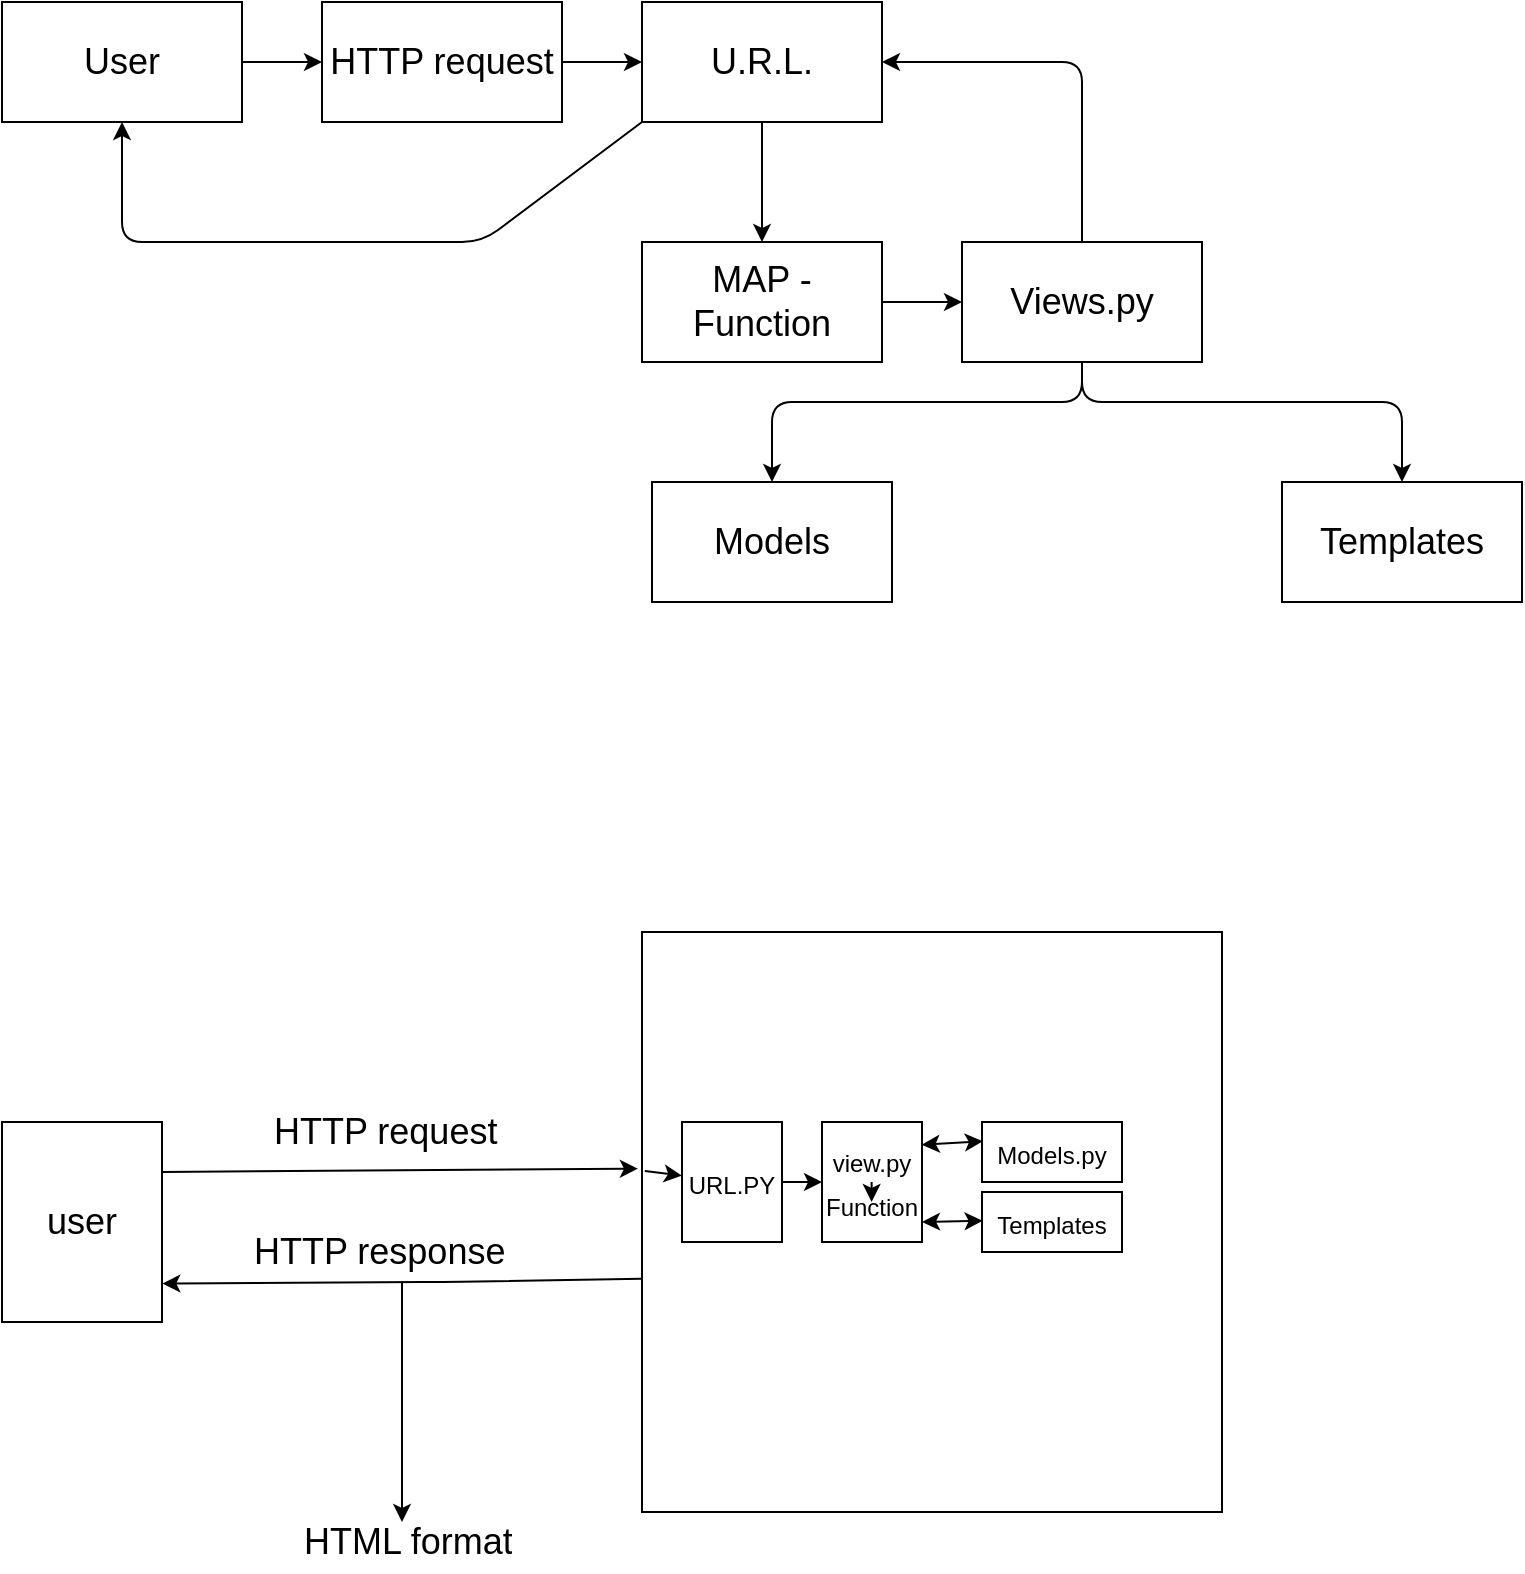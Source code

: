 <mxfile>
    <diagram id="IX47FXmw7DKLHKdvSKM5" name="Page-1">
        <mxGraphModel dx="1021" dy="611" grid="1" gridSize="10" guides="1" tooltips="1" connect="1" arrows="1" fold="1" page="1" pageScale="1" pageWidth="850" pageHeight="1100" math="0" shadow="0">
            <root>
                <mxCell id="0"/>
                <mxCell id="1" parent="0"/>
                <mxCell id="2" value="&lt;font style=&quot;font-size: 18px;&quot;&gt;User&lt;/font&gt;" style="rounded=0;whiteSpace=wrap;html=1;" parent="1" vertex="1">
                    <mxGeometry x="40" y="40" width="120" height="60" as="geometry"/>
                </mxCell>
                <mxCell id="3" value="" style="endArrow=classic;html=1;fontSize=18;exitX=1;exitY=0.5;exitDx=0;exitDy=0;" parent="1" source="2" target="4" edge="1">
                    <mxGeometry width="50" height="50" relative="1" as="geometry">
                        <mxPoint x="400" y="340" as="sourcePoint"/>
                        <mxPoint x="240" y="70" as="targetPoint"/>
                        <Array as="points"/>
                    </mxGeometry>
                </mxCell>
                <mxCell id="6" style="edgeStyle=none;html=1;exitX=1;exitY=0.5;exitDx=0;exitDy=0;entryX=0;entryY=0.5;entryDx=0;entryDy=0;fontSize=18;" parent="1" source="4" target="5" edge="1">
                    <mxGeometry relative="1" as="geometry"/>
                </mxCell>
                <mxCell id="4" value="HTTP request" style="rounded=0;whiteSpace=wrap;html=1;fontSize=18;" parent="1" vertex="1">
                    <mxGeometry x="200" y="40" width="120" height="60" as="geometry"/>
                </mxCell>
                <mxCell id="7" style="edgeStyle=none;html=1;fontSize=18;" parent="1" source="5" target="8" edge="1">
                    <mxGeometry relative="1" as="geometry">
                        <mxPoint x="420" y="160" as="targetPoint"/>
                    </mxGeometry>
                </mxCell>
                <mxCell id="20" style="edgeStyle=none;html=1;exitX=0;exitY=1;exitDx=0;exitDy=0;fontSize=18;entryX=0.5;entryY=1;entryDx=0;entryDy=0;" parent="1" source="5" target="2" edge="1">
                    <mxGeometry relative="1" as="geometry">
                        <mxPoint x="100" y="160" as="targetPoint"/>
                        <Array as="points">
                            <mxPoint x="280" y="160"/>
                            <mxPoint x="100" y="160"/>
                        </Array>
                    </mxGeometry>
                </mxCell>
                <mxCell id="5" value="U.R.L." style="rounded=0;whiteSpace=wrap;html=1;fontSize=18;" parent="1" vertex="1">
                    <mxGeometry x="360" y="40" width="120" height="60" as="geometry"/>
                </mxCell>
                <mxCell id="10" value="" style="edgeStyle=none;html=1;fontSize=18;" parent="1" source="8" target="9" edge="1">
                    <mxGeometry relative="1" as="geometry"/>
                </mxCell>
                <mxCell id="8" value="MAP - Function" style="rounded=0;whiteSpace=wrap;html=1;fontSize=18;" parent="1" vertex="1">
                    <mxGeometry x="360" y="160" width="120" height="60" as="geometry"/>
                </mxCell>
                <mxCell id="19" style="edgeStyle=none;html=1;fontSize=18;entryX=1;entryY=0.5;entryDx=0;entryDy=0;" parent="1" source="9" target="5" edge="1">
                    <mxGeometry relative="1" as="geometry">
                        <mxPoint x="580" y="60" as="targetPoint"/>
                        <Array as="points">
                            <mxPoint x="580" y="70"/>
                        </Array>
                    </mxGeometry>
                </mxCell>
                <mxCell id="9" value="Views.py" style="whiteSpace=wrap;html=1;fontSize=18;rounded=0;" parent="1" vertex="1">
                    <mxGeometry x="520" y="160" width="120" height="60" as="geometry"/>
                </mxCell>
                <mxCell id="11" value="Models" style="rounded=0;whiteSpace=wrap;html=1;fontSize=18;" parent="1" vertex="1">
                    <mxGeometry x="365" y="280" width="120" height="60" as="geometry"/>
                </mxCell>
                <mxCell id="13" value="Templates" style="rounded=0;whiteSpace=wrap;html=1;fontSize=18;" parent="1" vertex="1">
                    <mxGeometry x="680" y="280" width="120" height="60" as="geometry"/>
                </mxCell>
                <mxCell id="16" value="" style="edgeStyle=none;html=1;fontSize=18;exitX=0.5;exitY=1;exitDx=0;exitDy=0;entryX=0.5;entryY=0;entryDx=0;entryDy=0;" parent="1" source="9" target="13" edge="1">
                    <mxGeometry relative="1" as="geometry">
                        <mxPoint x="590" y="230" as="sourcePoint"/>
                        <mxPoint x="590" y="290" as="targetPoint"/>
                        <Array as="points">
                            <mxPoint x="580" y="240"/>
                            <mxPoint x="640" y="240"/>
                            <mxPoint x="740" y="240"/>
                        </Array>
                    </mxGeometry>
                </mxCell>
                <mxCell id="17" value="" style="edgeStyle=none;html=1;fontSize=18;exitX=0.5;exitY=1;exitDx=0;exitDy=0;entryX=0.5;entryY=0;entryDx=0;entryDy=0;" parent="1" source="9" target="11" edge="1">
                    <mxGeometry relative="1" as="geometry">
                        <mxPoint x="265" y="230" as="sourcePoint"/>
                        <mxPoint x="425" y="290" as="targetPoint"/>
                        <Array as="points">
                            <mxPoint x="580" y="240"/>
                            <mxPoint x="425" y="240"/>
                        </Array>
                    </mxGeometry>
                </mxCell>
                <mxCell id="25" style="edgeStyle=none;html=1;exitX=1;exitY=0.25;exitDx=0;exitDy=0;entryX=-0.007;entryY=0.408;entryDx=0;entryDy=0;entryPerimeter=0;fontSize=18;" edge="1" parent="1" source="21" target="22">
                    <mxGeometry relative="1" as="geometry"/>
                </mxCell>
                <mxCell id="21" value="&lt;font style=&quot;font-size: 18px;&quot;&gt;user&lt;/font&gt;" style="rounded=0;whiteSpace=wrap;html=1;" vertex="1" parent="1">
                    <mxGeometry x="40" y="600" width="80" height="100" as="geometry"/>
                </mxCell>
                <mxCell id="27" style="edgeStyle=none;html=1;fontSize=18;exitX=-0.001;exitY=0.598;exitDx=0;exitDy=0;exitPerimeter=0;entryX=1.002;entryY=0.808;entryDx=0;entryDy=0;entryPerimeter=0;" edge="1" parent="1" source="22" target="21">
                    <mxGeometry relative="1" as="geometry">
                        <Array as="points">
                            <mxPoint x="260" y="680"/>
                        </Array>
                    </mxGeometry>
                </mxCell>
                <mxCell id="22" value="" style="whiteSpace=wrap;html=1;aspect=fixed;fontSize=18;" vertex="1" parent="1">
                    <mxGeometry x="360" y="505" width="290" height="290" as="geometry"/>
                </mxCell>
                <mxCell id="26" value="HTTP request" style="text;strokeColor=none;fillColor=none;align=left;verticalAlign=middle;spacingLeft=4;spacingRight=4;overflow=hidden;points=[[0,0.5],[1,0.5]];portConstraint=eastwest;rotatable=0;whiteSpace=wrap;html=1;fontSize=18;" vertex="1" parent="1">
                    <mxGeometry x="170" y="590" width="150" height="30" as="geometry"/>
                </mxCell>
                <mxCell id="28" value="" style="endArrow=classic;html=1;fontSize=18;" edge="1" parent="1">
                    <mxGeometry width="50" height="50" relative="1" as="geometry">
                        <mxPoint x="240" y="680" as="sourcePoint"/>
                        <mxPoint x="240" y="800" as="targetPoint"/>
                        <Array as="points"/>
                    </mxGeometry>
                </mxCell>
                <mxCell id="29" value="HTTP response" style="text;strokeColor=none;fillColor=none;align=left;verticalAlign=middle;spacingLeft=4;spacingRight=4;overflow=hidden;points=[[0,0.5],[1,0.5]];portConstraint=eastwest;rotatable=0;whiteSpace=wrap;html=1;fontSize=18;" vertex="1" parent="1">
                    <mxGeometry x="160" y="650" width="150" height="30" as="geometry"/>
                </mxCell>
                <mxCell id="30" value="HTML format" style="text;strokeColor=none;fillColor=none;align=left;verticalAlign=middle;spacingLeft=4;spacingRight=4;overflow=hidden;points=[[0,0.5],[1,0.5]];portConstraint=eastwest;rotatable=0;whiteSpace=wrap;html=1;fontSize=18;" vertex="1" parent="1">
                    <mxGeometry x="185" y="795" width="150" height="30" as="geometry"/>
                </mxCell>
                <mxCell id="31" value="" style="endArrow=classic;html=1;fontSize=18;exitX=0.005;exitY=0.412;exitDx=0;exitDy=0;exitPerimeter=0;" edge="1" parent="1" source="22" target="32">
                    <mxGeometry width="50" height="50" relative="1" as="geometry">
                        <mxPoint x="410" y="670" as="sourcePoint"/>
                        <mxPoint x="390" y="624" as="targetPoint"/>
                    </mxGeometry>
                </mxCell>
                <mxCell id="34" value="" style="edgeStyle=none;html=1;fontSize=18;" edge="1" parent="1" source="32" target="33">
                    <mxGeometry relative="1" as="geometry"/>
                </mxCell>
                <mxCell id="32" value="&lt;font style=&quot;font-size: 12px;&quot;&gt;URL.PY&lt;/font&gt;" style="rounded=0;whiteSpace=wrap;html=1;fontSize=18;" vertex="1" parent="1">
                    <mxGeometry x="380" y="600" width="50" height="60" as="geometry"/>
                </mxCell>
                <mxCell id="33" value="&lt;font style=&quot;font-size: 12px;&quot;&gt;view.py&lt;br&gt;Function&lt;br&gt;&lt;/font&gt;" style="rounded=0;whiteSpace=wrap;html=1;fontSize=18;" vertex="1" parent="1">
                    <mxGeometry x="450" y="600" width="50" height="60" as="geometry"/>
                </mxCell>
                <mxCell id="36" value="&lt;font style=&quot;font-size: 12px;&quot;&gt;Models.py&lt;br&gt;&lt;/font&gt;" style="rounded=0;whiteSpace=wrap;html=1;fontSize=18;" vertex="1" parent="1">
                    <mxGeometry x="530" y="600" width="70" height="30" as="geometry"/>
                </mxCell>
                <mxCell id="38" value="" style="endArrow=classic;startArrow=classic;html=1;fontSize=12;exitX=0.997;exitY=0.19;exitDx=0;exitDy=0;exitPerimeter=0;entryX=0.006;entryY=0.323;entryDx=0;entryDy=0;entryPerimeter=0;" edge="1" parent="1" source="33" target="36">
                    <mxGeometry width="50" height="50" relative="1" as="geometry">
                        <mxPoint x="510" y="650" as="sourcePoint"/>
                        <mxPoint x="560" y="600" as="targetPoint"/>
                    </mxGeometry>
                </mxCell>
                <mxCell id="40" value="" style="endArrow=classic;startArrow=classic;html=1;fontSize=12;exitX=1;exitY=0.333;exitDx=0;exitDy=0;exitPerimeter=0;entryX=0.006;entryY=0.323;entryDx=0;entryDy=0;entryPerimeter=0;" edge="1" parent="1">
                    <mxGeometry width="50" height="50" relative="1" as="geometry">
                        <mxPoint x="500" y="650.0" as="sourcePoint"/>
                        <mxPoint x="530.3" y="649.4" as="targetPoint"/>
                    </mxGeometry>
                </mxCell>
                <mxCell id="41" value="" style="endArrow=classic;html=1;fontSize=12;" edge="1" parent="1">
                    <mxGeometry width="50" height="50" relative="1" as="geometry">
                        <mxPoint x="474.81" y="630" as="sourcePoint"/>
                        <mxPoint x="474.81" y="640" as="targetPoint"/>
                    </mxGeometry>
                </mxCell>
                <mxCell id="42" value="&lt;font style=&quot;font-size: 12px;&quot;&gt;Templates&lt;br&gt;&lt;/font&gt;" style="rounded=0;whiteSpace=wrap;html=1;fontSize=18;" vertex="1" parent="1">
                    <mxGeometry x="530" y="635" width="70" height="30" as="geometry"/>
                </mxCell>
            </root>
        </mxGraphModel>
    </diagram>
</mxfile>
